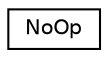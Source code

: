 digraph G
{
  edge [fontname="Helvetica",fontsize="10",labelfontname="Helvetica",labelfontsize="10"];
  node [fontname="Helvetica",fontsize="10",shape=record];
  rankdir="LR";
  Node1 [label="NoOp",height=0.2,width=0.4,color="black", fillcolor="white", style="filled",URL="$structNoOp.html"];
}
